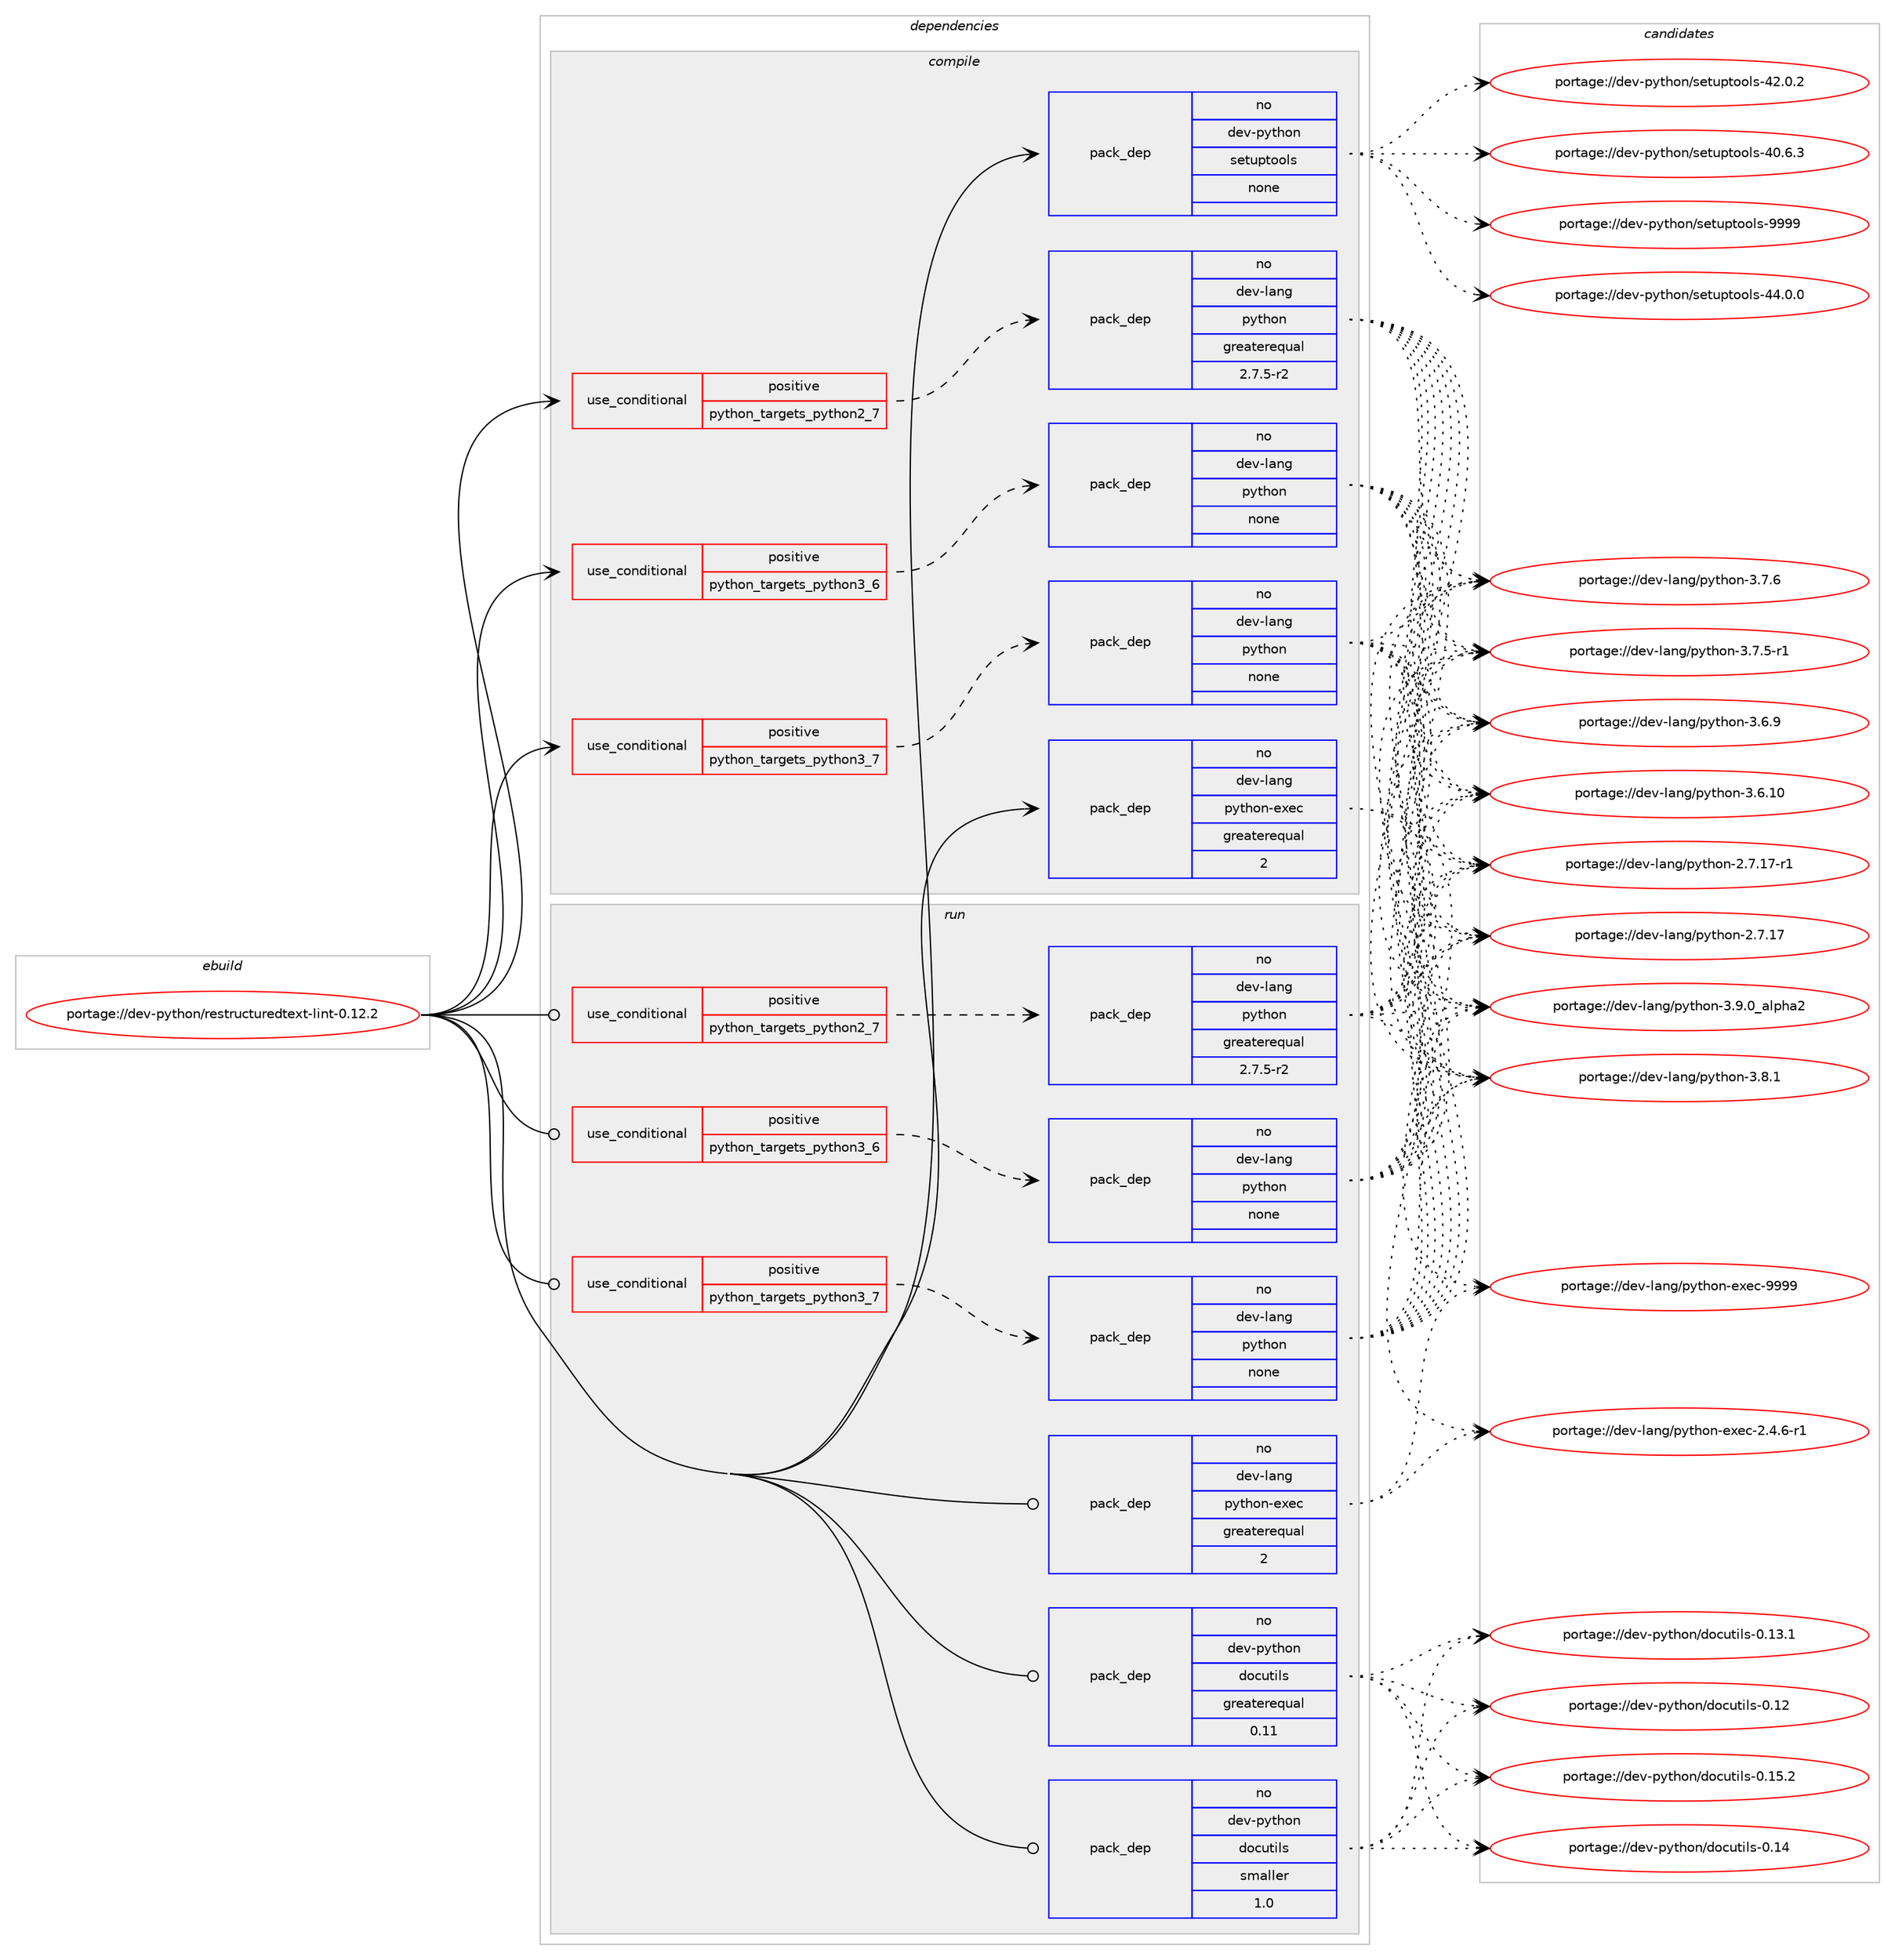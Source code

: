 digraph prolog {

# *************
# Graph options
# *************

newrank=true;
concentrate=true;
compound=true;
graph [rankdir=LR,fontname=Helvetica,fontsize=10,ranksep=1.5];#, ranksep=2.5, nodesep=0.2];
edge  [arrowhead=vee];
node  [fontname=Helvetica,fontsize=10];

# **********
# The ebuild
# **********

subgraph cluster_leftcol {
color=gray;
label=<<i>ebuild</i>>;
id [label="portage://dev-python/restructuredtext-lint-0.12.2", color=red, width=4, href="../dev-python/restructuredtext-lint-0.12.2.svg"];
}

# ****************
# The dependencies
# ****************

subgraph cluster_midcol {
color=gray;
label=<<i>dependencies</i>>;
subgraph cluster_compile {
fillcolor="#eeeeee";
style=filled;
label=<<i>compile</i>>;
subgraph cond106659 {
dependency427915 [label=<<TABLE BORDER="0" CELLBORDER="1" CELLSPACING="0" CELLPADDING="4"><TR><TD ROWSPAN="3" CELLPADDING="10">use_conditional</TD></TR><TR><TD>positive</TD></TR><TR><TD>python_targets_python2_7</TD></TR></TABLE>>, shape=none, color=red];
subgraph pack316358 {
dependency427916 [label=<<TABLE BORDER="0" CELLBORDER="1" CELLSPACING="0" CELLPADDING="4" WIDTH="220"><TR><TD ROWSPAN="6" CELLPADDING="30">pack_dep</TD></TR><TR><TD WIDTH="110">no</TD></TR><TR><TD>dev-lang</TD></TR><TR><TD>python</TD></TR><TR><TD>greaterequal</TD></TR><TR><TD>2.7.5-r2</TD></TR></TABLE>>, shape=none, color=blue];
}
dependency427915:e -> dependency427916:w [weight=20,style="dashed",arrowhead="vee"];
}
id:e -> dependency427915:w [weight=20,style="solid",arrowhead="vee"];
subgraph cond106660 {
dependency427917 [label=<<TABLE BORDER="0" CELLBORDER="1" CELLSPACING="0" CELLPADDING="4"><TR><TD ROWSPAN="3" CELLPADDING="10">use_conditional</TD></TR><TR><TD>positive</TD></TR><TR><TD>python_targets_python3_6</TD></TR></TABLE>>, shape=none, color=red];
subgraph pack316359 {
dependency427918 [label=<<TABLE BORDER="0" CELLBORDER="1" CELLSPACING="0" CELLPADDING="4" WIDTH="220"><TR><TD ROWSPAN="6" CELLPADDING="30">pack_dep</TD></TR><TR><TD WIDTH="110">no</TD></TR><TR><TD>dev-lang</TD></TR><TR><TD>python</TD></TR><TR><TD>none</TD></TR><TR><TD></TD></TR></TABLE>>, shape=none, color=blue];
}
dependency427917:e -> dependency427918:w [weight=20,style="dashed",arrowhead="vee"];
}
id:e -> dependency427917:w [weight=20,style="solid",arrowhead="vee"];
subgraph cond106661 {
dependency427919 [label=<<TABLE BORDER="0" CELLBORDER="1" CELLSPACING="0" CELLPADDING="4"><TR><TD ROWSPAN="3" CELLPADDING="10">use_conditional</TD></TR><TR><TD>positive</TD></TR><TR><TD>python_targets_python3_7</TD></TR></TABLE>>, shape=none, color=red];
subgraph pack316360 {
dependency427920 [label=<<TABLE BORDER="0" CELLBORDER="1" CELLSPACING="0" CELLPADDING="4" WIDTH="220"><TR><TD ROWSPAN="6" CELLPADDING="30">pack_dep</TD></TR><TR><TD WIDTH="110">no</TD></TR><TR><TD>dev-lang</TD></TR><TR><TD>python</TD></TR><TR><TD>none</TD></TR><TR><TD></TD></TR></TABLE>>, shape=none, color=blue];
}
dependency427919:e -> dependency427920:w [weight=20,style="dashed",arrowhead="vee"];
}
id:e -> dependency427919:w [weight=20,style="solid",arrowhead="vee"];
subgraph pack316361 {
dependency427921 [label=<<TABLE BORDER="0" CELLBORDER="1" CELLSPACING="0" CELLPADDING="4" WIDTH="220"><TR><TD ROWSPAN="6" CELLPADDING="30">pack_dep</TD></TR><TR><TD WIDTH="110">no</TD></TR><TR><TD>dev-lang</TD></TR><TR><TD>python-exec</TD></TR><TR><TD>greaterequal</TD></TR><TR><TD>2</TD></TR></TABLE>>, shape=none, color=blue];
}
id:e -> dependency427921:w [weight=20,style="solid",arrowhead="vee"];
subgraph pack316362 {
dependency427922 [label=<<TABLE BORDER="0" CELLBORDER="1" CELLSPACING="0" CELLPADDING="4" WIDTH="220"><TR><TD ROWSPAN="6" CELLPADDING="30">pack_dep</TD></TR><TR><TD WIDTH="110">no</TD></TR><TR><TD>dev-python</TD></TR><TR><TD>setuptools</TD></TR><TR><TD>none</TD></TR><TR><TD></TD></TR></TABLE>>, shape=none, color=blue];
}
id:e -> dependency427922:w [weight=20,style="solid",arrowhead="vee"];
}
subgraph cluster_compileandrun {
fillcolor="#eeeeee";
style=filled;
label=<<i>compile and run</i>>;
}
subgraph cluster_run {
fillcolor="#eeeeee";
style=filled;
label=<<i>run</i>>;
subgraph cond106662 {
dependency427923 [label=<<TABLE BORDER="0" CELLBORDER="1" CELLSPACING="0" CELLPADDING="4"><TR><TD ROWSPAN="3" CELLPADDING="10">use_conditional</TD></TR><TR><TD>positive</TD></TR><TR><TD>python_targets_python2_7</TD></TR></TABLE>>, shape=none, color=red];
subgraph pack316363 {
dependency427924 [label=<<TABLE BORDER="0" CELLBORDER="1" CELLSPACING="0" CELLPADDING="4" WIDTH="220"><TR><TD ROWSPAN="6" CELLPADDING="30">pack_dep</TD></TR><TR><TD WIDTH="110">no</TD></TR><TR><TD>dev-lang</TD></TR><TR><TD>python</TD></TR><TR><TD>greaterequal</TD></TR><TR><TD>2.7.5-r2</TD></TR></TABLE>>, shape=none, color=blue];
}
dependency427923:e -> dependency427924:w [weight=20,style="dashed",arrowhead="vee"];
}
id:e -> dependency427923:w [weight=20,style="solid",arrowhead="odot"];
subgraph cond106663 {
dependency427925 [label=<<TABLE BORDER="0" CELLBORDER="1" CELLSPACING="0" CELLPADDING="4"><TR><TD ROWSPAN="3" CELLPADDING="10">use_conditional</TD></TR><TR><TD>positive</TD></TR><TR><TD>python_targets_python3_6</TD></TR></TABLE>>, shape=none, color=red];
subgraph pack316364 {
dependency427926 [label=<<TABLE BORDER="0" CELLBORDER="1" CELLSPACING="0" CELLPADDING="4" WIDTH="220"><TR><TD ROWSPAN="6" CELLPADDING="30">pack_dep</TD></TR><TR><TD WIDTH="110">no</TD></TR><TR><TD>dev-lang</TD></TR><TR><TD>python</TD></TR><TR><TD>none</TD></TR><TR><TD></TD></TR></TABLE>>, shape=none, color=blue];
}
dependency427925:e -> dependency427926:w [weight=20,style="dashed",arrowhead="vee"];
}
id:e -> dependency427925:w [weight=20,style="solid",arrowhead="odot"];
subgraph cond106664 {
dependency427927 [label=<<TABLE BORDER="0" CELLBORDER="1" CELLSPACING="0" CELLPADDING="4"><TR><TD ROWSPAN="3" CELLPADDING="10">use_conditional</TD></TR><TR><TD>positive</TD></TR><TR><TD>python_targets_python3_7</TD></TR></TABLE>>, shape=none, color=red];
subgraph pack316365 {
dependency427928 [label=<<TABLE BORDER="0" CELLBORDER="1" CELLSPACING="0" CELLPADDING="4" WIDTH="220"><TR><TD ROWSPAN="6" CELLPADDING="30">pack_dep</TD></TR><TR><TD WIDTH="110">no</TD></TR><TR><TD>dev-lang</TD></TR><TR><TD>python</TD></TR><TR><TD>none</TD></TR><TR><TD></TD></TR></TABLE>>, shape=none, color=blue];
}
dependency427927:e -> dependency427928:w [weight=20,style="dashed",arrowhead="vee"];
}
id:e -> dependency427927:w [weight=20,style="solid",arrowhead="odot"];
subgraph pack316366 {
dependency427929 [label=<<TABLE BORDER="0" CELLBORDER="1" CELLSPACING="0" CELLPADDING="4" WIDTH="220"><TR><TD ROWSPAN="6" CELLPADDING="30">pack_dep</TD></TR><TR><TD WIDTH="110">no</TD></TR><TR><TD>dev-lang</TD></TR><TR><TD>python-exec</TD></TR><TR><TD>greaterequal</TD></TR><TR><TD>2</TD></TR></TABLE>>, shape=none, color=blue];
}
id:e -> dependency427929:w [weight=20,style="solid",arrowhead="odot"];
subgraph pack316367 {
dependency427930 [label=<<TABLE BORDER="0" CELLBORDER="1" CELLSPACING="0" CELLPADDING="4" WIDTH="220"><TR><TD ROWSPAN="6" CELLPADDING="30">pack_dep</TD></TR><TR><TD WIDTH="110">no</TD></TR><TR><TD>dev-python</TD></TR><TR><TD>docutils</TD></TR><TR><TD>greaterequal</TD></TR><TR><TD>0.11</TD></TR></TABLE>>, shape=none, color=blue];
}
id:e -> dependency427930:w [weight=20,style="solid",arrowhead="odot"];
subgraph pack316368 {
dependency427931 [label=<<TABLE BORDER="0" CELLBORDER="1" CELLSPACING="0" CELLPADDING="4" WIDTH="220"><TR><TD ROWSPAN="6" CELLPADDING="30">pack_dep</TD></TR><TR><TD WIDTH="110">no</TD></TR><TR><TD>dev-python</TD></TR><TR><TD>docutils</TD></TR><TR><TD>smaller</TD></TR><TR><TD>1.0</TD></TR></TABLE>>, shape=none, color=blue];
}
id:e -> dependency427931:w [weight=20,style="solid",arrowhead="odot"];
}
}

# **************
# The candidates
# **************

subgraph cluster_choices {
rank=same;
color=gray;
label=<<i>candidates</i>>;

subgraph choice316358 {
color=black;
nodesep=1;
choice10010111845108971101034711212111610411111045514657464895971081121049750 [label="portage://dev-lang/python-3.9.0_alpha2", color=red, width=4,href="../dev-lang/python-3.9.0_alpha2.svg"];
choice100101118451089711010347112121116104111110455146564649 [label="portage://dev-lang/python-3.8.1", color=red, width=4,href="../dev-lang/python-3.8.1.svg"];
choice100101118451089711010347112121116104111110455146554654 [label="portage://dev-lang/python-3.7.6", color=red, width=4,href="../dev-lang/python-3.7.6.svg"];
choice1001011184510897110103471121211161041111104551465546534511449 [label="portage://dev-lang/python-3.7.5-r1", color=red, width=4,href="../dev-lang/python-3.7.5-r1.svg"];
choice100101118451089711010347112121116104111110455146544657 [label="portage://dev-lang/python-3.6.9", color=red, width=4,href="../dev-lang/python-3.6.9.svg"];
choice10010111845108971101034711212111610411111045514654464948 [label="portage://dev-lang/python-3.6.10", color=red, width=4,href="../dev-lang/python-3.6.10.svg"];
choice100101118451089711010347112121116104111110455046554649554511449 [label="portage://dev-lang/python-2.7.17-r1", color=red, width=4,href="../dev-lang/python-2.7.17-r1.svg"];
choice10010111845108971101034711212111610411111045504655464955 [label="portage://dev-lang/python-2.7.17", color=red, width=4,href="../dev-lang/python-2.7.17.svg"];
dependency427916:e -> choice10010111845108971101034711212111610411111045514657464895971081121049750:w [style=dotted,weight="100"];
dependency427916:e -> choice100101118451089711010347112121116104111110455146564649:w [style=dotted,weight="100"];
dependency427916:e -> choice100101118451089711010347112121116104111110455146554654:w [style=dotted,weight="100"];
dependency427916:e -> choice1001011184510897110103471121211161041111104551465546534511449:w [style=dotted,weight="100"];
dependency427916:e -> choice100101118451089711010347112121116104111110455146544657:w [style=dotted,weight="100"];
dependency427916:e -> choice10010111845108971101034711212111610411111045514654464948:w [style=dotted,weight="100"];
dependency427916:e -> choice100101118451089711010347112121116104111110455046554649554511449:w [style=dotted,weight="100"];
dependency427916:e -> choice10010111845108971101034711212111610411111045504655464955:w [style=dotted,weight="100"];
}
subgraph choice316359 {
color=black;
nodesep=1;
choice10010111845108971101034711212111610411111045514657464895971081121049750 [label="portage://dev-lang/python-3.9.0_alpha2", color=red, width=4,href="../dev-lang/python-3.9.0_alpha2.svg"];
choice100101118451089711010347112121116104111110455146564649 [label="portage://dev-lang/python-3.8.1", color=red, width=4,href="../dev-lang/python-3.8.1.svg"];
choice100101118451089711010347112121116104111110455146554654 [label="portage://dev-lang/python-3.7.6", color=red, width=4,href="../dev-lang/python-3.7.6.svg"];
choice1001011184510897110103471121211161041111104551465546534511449 [label="portage://dev-lang/python-3.7.5-r1", color=red, width=4,href="../dev-lang/python-3.7.5-r1.svg"];
choice100101118451089711010347112121116104111110455146544657 [label="portage://dev-lang/python-3.6.9", color=red, width=4,href="../dev-lang/python-3.6.9.svg"];
choice10010111845108971101034711212111610411111045514654464948 [label="portage://dev-lang/python-3.6.10", color=red, width=4,href="../dev-lang/python-3.6.10.svg"];
choice100101118451089711010347112121116104111110455046554649554511449 [label="portage://dev-lang/python-2.7.17-r1", color=red, width=4,href="../dev-lang/python-2.7.17-r1.svg"];
choice10010111845108971101034711212111610411111045504655464955 [label="portage://dev-lang/python-2.7.17", color=red, width=4,href="../dev-lang/python-2.7.17.svg"];
dependency427918:e -> choice10010111845108971101034711212111610411111045514657464895971081121049750:w [style=dotted,weight="100"];
dependency427918:e -> choice100101118451089711010347112121116104111110455146564649:w [style=dotted,weight="100"];
dependency427918:e -> choice100101118451089711010347112121116104111110455146554654:w [style=dotted,weight="100"];
dependency427918:e -> choice1001011184510897110103471121211161041111104551465546534511449:w [style=dotted,weight="100"];
dependency427918:e -> choice100101118451089711010347112121116104111110455146544657:w [style=dotted,weight="100"];
dependency427918:e -> choice10010111845108971101034711212111610411111045514654464948:w [style=dotted,weight="100"];
dependency427918:e -> choice100101118451089711010347112121116104111110455046554649554511449:w [style=dotted,weight="100"];
dependency427918:e -> choice10010111845108971101034711212111610411111045504655464955:w [style=dotted,weight="100"];
}
subgraph choice316360 {
color=black;
nodesep=1;
choice10010111845108971101034711212111610411111045514657464895971081121049750 [label="portage://dev-lang/python-3.9.0_alpha2", color=red, width=4,href="../dev-lang/python-3.9.0_alpha2.svg"];
choice100101118451089711010347112121116104111110455146564649 [label="portage://dev-lang/python-3.8.1", color=red, width=4,href="../dev-lang/python-3.8.1.svg"];
choice100101118451089711010347112121116104111110455146554654 [label="portage://dev-lang/python-3.7.6", color=red, width=4,href="../dev-lang/python-3.7.6.svg"];
choice1001011184510897110103471121211161041111104551465546534511449 [label="portage://dev-lang/python-3.7.5-r1", color=red, width=4,href="../dev-lang/python-3.7.5-r1.svg"];
choice100101118451089711010347112121116104111110455146544657 [label="portage://dev-lang/python-3.6.9", color=red, width=4,href="../dev-lang/python-3.6.9.svg"];
choice10010111845108971101034711212111610411111045514654464948 [label="portage://dev-lang/python-3.6.10", color=red, width=4,href="../dev-lang/python-3.6.10.svg"];
choice100101118451089711010347112121116104111110455046554649554511449 [label="portage://dev-lang/python-2.7.17-r1", color=red, width=4,href="../dev-lang/python-2.7.17-r1.svg"];
choice10010111845108971101034711212111610411111045504655464955 [label="portage://dev-lang/python-2.7.17", color=red, width=4,href="../dev-lang/python-2.7.17.svg"];
dependency427920:e -> choice10010111845108971101034711212111610411111045514657464895971081121049750:w [style=dotted,weight="100"];
dependency427920:e -> choice100101118451089711010347112121116104111110455146564649:w [style=dotted,weight="100"];
dependency427920:e -> choice100101118451089711010347112121116104111110455146554654:w [style=dotted,weight="100"];
dependency427920:e -> choice1001011184510897110103471121211161041111104551465546534511449:w [style=dotted,weight="100"];
dependency427920:e -> choice100101118451089711010347112121116104111110455146544657:w [style=dotted,weight="100"];
dependency427920:e -> choice10010111845108971101034711212111610411111045514654464948:w [style=dotted,weight="100"];
dependency427920:e -> choice100101118451089711010347112121116104111110455046554649554511449:w [style=dotted,weight="100"];
dependency427920:e -> choice10010111845108971101034711212111610411111045504655464955:w [style=dotted,weight="100"];
}
subgraph choice316361 {
color=black;
nodesep=1;
choice10010111845108971101034711212111610411111045101120101994557575757 [label="portage://dev-lang/python-exec-9999", color=red, width=4,href="../dev-lang/python-exec-9999.svg"];
choice10010111845108971101034711212111610411111045101120101994550465246544511449 [label="portage://dev-lang/python-exec-2.4.6-r1", color=red, width=4,href="../dev-lang/python-exec-2.4.6-r1.svg"];
dependency427921:e -> choice10010111845108971101034711212111610411111045101120101994557575757:w [style=dotted,weight="100"];
dependency427921:e -> choice10010111845108971101034711212111610411111045101120101994550465246544511449:w [style=dotted,weight="100"];
}
subgraph choice316362 {
color=black;
nodesep=1;
choice10010111845112121116104111110471151011161171121161111111081154557575757 [label="portage://dev-python/setuptools-9999", color=red, width=4,href="../dev-python/setuptools-9999.svg"];
choice100101118451121211161041111104711510111611711211611111110811545525246484648 [label="portage://dev-python/setuptools-44.0.0", color=red, width=4,href="../dev-python/setuptools-44.0.0.svg"];
choice100101118451121211161041111104711510111611711211611111110811545525046484650 [label="portage://dev-python/setuptools-42.0.2", color=red, width=4,href="../dev-python/setuptools-42.0.2.svg"];
choice100101118451121211161041111104711510111611711211611111110811545524846544651 [label="portage://dev-python/setuptools-40.6.3", color=red, width=4,href="../dev-python/setuptools-40.6.3.svg"];
dependency427922:e -> choice10010111845112121116104111110471151011161171121161111111081154557575757:w [style=dotted,weight="100"];
dependency427922:e -> choice100101118451121211161041111104711510111611711211611111110811545525246484648:w [style=dotted,weight="100"];
dependency427922:e -> choice100101118451121211161041111104711510111611711211611111110811545525046484650:w [style=dotted,weight="100"];
dependency427922:e -> choice100101118451121211161041111104711510111611711211611111110811545524846544651:w [style=dotted,weight="100"];
}
subgraph choice316363 {
color=black;
nodesep=1;
choice10010111845108971101034711212111610411111045514657464895971081121049750 [label="portage://dev-lang/python-3.9.0_alpha2", color=red, width=4,href="../dev-lang/python-3.9.0_alpha2.svg"];
choice100101118451089711010347112121116104111110455146564649 [label="portage://dev-lang/python-3.8.1", color=red, width=4,href="../dev-lang/python-3.8.1.svg"];
choice100101118451089711010347112121116104111110455146554654 [label="portage://dev-lang/python-3.7.6", color=red, width=4,href="../dev-lang/python-3.7.6.svg"];
choice1001011184510897110103471121211161041111104551465546534511449 [label="portage://dev-lang/python-3.7.5-r1", color=red, width=4,href="../dev-lang/python-3.7.5-r1.svg"];
choice100101118451089711010347112121116104111110455146544657 [label="portage://dev-lang/python-3.6.9", color=red, width=4,href="../dev-lang/python-3.6.9.svg"];
choice10010111845108971101034711212111610411111045514654464948 [label="portage://dev-lang/python-3.6.10", color=red, width=4,href="../dev-lang/python-3.6.10.svg"];
choice100101118451089711010347112121116104111110455046554649554511449 [label="portage://dev-lang/python-2.7.17-r1", color=red, width=4,href="../dev-lang/python-2.7.17-r1.svg"];
choice10010111845108971101034711212111610411111045504655464955 [label="portage://dev-lang/python-2.7.17", color=red, width=4,href="../dev-lang/python-2.7.17.svg"];
dependency427924:e -> choice10010111845108971101034711212111610411111045514657464895971081121049750:w [style=dotted,weight="100"];
dependency427924:e -> choice100101118451089711010347112121116104111110455146564649:w [style=dotted,weight="100"];
dependency427924:e -> choice100101118451089711010347112121116104111110455146554654:w [style=dotted,weight="100"];
dependency427924:e -> choice1001011184510897110103471121211161041111104551465546534511449:w [style=dotted,weight="100"];
dependency427924:e -> choice100101118451089711010347112121116104111110455146544657:w [style=dotted,weight="100"];
dependency427924:e -> choice10010111845108971101034711212111610411111045514654464948:w [style=dotted,weight="100"];
dependency427924:e -> choice100101118451089711010347112121116104111110455046554649554511449:w [style=dotted,weight="100"];
dependency427924:e -> choice10010111845108971101034711212111610411111045504655464955:w [style=dotted,weight="100"];
}
subgraph choice316364 {
color=black;
nodesep=1;
choice10010111845108971101034711212111610411111045514657464895971081121049750 [label="portage://dev-lang/python-3.9.0_alpha2", color=red, width=4,href="../dev-lang/python-3.9.0_alpha2.svg"];
choice100101118451089711010347112121116104111110455146564649 [label="portage://dev-lang/python-3.8.1", color=red, width=4,href="../dev-lang/python-3.8.1.svg"];
choice100101118451089711010347112121116104111110455146554654 [label="portage://dev-lang/python-3.7.6", color=red, width=4,href="../dev-lang/python-3.7.6.svg"];
choice1001011184510897110103471121211161041111104551465546534511449 [label="portage://dev-lang/python-3.7.5-r1", color=red, width=4,href="../dev-lang/python-3.7.5-r1.svg"];
choice100101118451089711010347112121116104111110455146544657 [label="portage://dev-lang/python-3.6.9", color=red, width=4,href="../dev-lang/python-3.6.9.svg"];
choice10010111845108971101034711212111610411111045514654464948 [label="portage://dev-lang/python-3.6.10", color=red, width=4,href="../dev-lang/python-3.6.10.svg"];
choice100101118451089711010347112121116104111110455046554649554511449 [label="portage://dev-lang/python-2.7.17-r1", color=red, width=4,href="../dev-lang/python-2.7.17-r1.svg"];
choice10010111845108971101034711212111610411111045504655464955 [label="portage://dev-lang/python-2.7.17", color=red, width=4,href="../dev-lang/python-2.7.17.svg"];
dependency427926:e -> choice10010111845108971101034711212111610411111045514657464895971081121049750:w [style=dotted,weight="100"];
dependency427926:e -> choice100101118451089711010347112121116104111110455146564649:w [style=dotted,weight="100"];
dependency427926:e -> choice100101118451089711010347112121116104111110455146554654:w [style=dotted,weight="100"];
dependency427926:e -> choice1001011184510897110103471121211161041111104551465546534511449:w [style=dotted,weight="100"];
dependency427926:e -> choice100101118451089711010347112121116104111110455146544657:w [style=dotted,weight="100"];
dependency427926:e -> choice10010111845108971101034711212111610411111045514654464948:w [style=dotted,weight="100"];
dependency427926:e -> choice100101118451089711010347112121116104111110455046554649554511449:w [style=dotted,weight="100"];
dependency427926:e -> choice10010111845108971101034711212111610411111045504655464955:w [style=dotted,weight="100"];
}
subgraph choice316365 {
color=black;
nodesep=1;
choice10010111845108971101034711212111610411111045514657464895971081121049750 [label="portage://dev-lang/python-3.9.0_alpha2", color=red, width=4,href="../dev-lang/python-3.9.0_alpha2.svg"];
choice100101118451089711010347112121116104111110455146564649 [label="portage://dev-lang/python-3.8.1", color=red, width=4,href="../dev-lang/python-3.8.1.svg"];
choice100101118451089711010347112121116104111110455146554654 [label="portage://dev-lang/python-3.7.6", color=red, width=4,href="../dev-lang/python-3.7.6.svg"];
choice1001011184510897110103471121211161041111104551465546534511449 [label="portage://dev-lang/python-3.7.5-r1", color=red, width=4,href="../dev-lang/python-3.7.5-r1.svg"];
choice100101118451089711010347112121116104111110455146544657 [label="portage://dev-lang/python-3.6.9", color=red, width=4,href="../dev-lang/python-3.6.9.svg"];
choice10010111845108971101034711212111610411111045514654464948 [label="portage://dev-lang/python-3.6.10", color=red, width=4,href="../dev-lang/python-3.6.10.svg"];
choice100101118451089711010347112121116104111110455046554649554511449 [label="portage://dev-lang/python-2.7.17-r1", color=red, width=4,href="../dev-lang/python-2.7.17-r1.svg"];
choice10010111845108971101034711212111610411111045504655464955 [label="portage://dev-lang/python-2.7.17", color=red, width=4,href="../dev-lang/python-2.7.17.svg"];
dependency427928:e -> choice10010111845108971101034711212111610411111045514657464895971081121049750:w [style=dotted,weight="100"];
dependency427928:e -> choice100101118451089711010347112121116104111110455146564649:w [style=dotted,weight="100"];
dependency427928:e -> choice100101118451089711010347112121116104111110455146554654:w [style=dotted,weight="100"];
dependency427928:e -> choice1001011184510897110103471121211161041111104551465546534511449:w [style=dotted,weight="100"];
dependency427928:e -> choice100101118451089711010347112121116104111110455146544657:w [style=dotted,weight="100"];
dependency427928:e -> choice10010111845108971101034711212111610411111045514654464948:w [style=dotted,weight="100"];
dependency427928:e -> choice100101118451089711010347112121116104111110455046554649554511449:w [style=dotted,weight="100"];
dependency427928:e -> choice10010111845108971101034711212111610411111045504655464955:w [style=dotted,weight="100"];
}
subgraph choice316366 {
color=black;
nodesep=1;
choice10010111845108971101034711212111610411111045101120101994557575757 [label="portage://dev-lang/python-exec-9999", color=red, width=4,href="../dev-lang/python-exec-9999.svg"];
choice10010111845108971101034711212111610411111045101120101994550465246544511449 [label="portage://dev-lang/python-exec-2.4.6-r1", color=red, width=4,href="../dev-lang/python-exec-2.4.6-r1.svg"];
dependency427929:e -> choice10010111845108971101034711212111610411111045101120101994557575757:w [style=dotted,weight="100"];
dependency427929:e -> choice10010111845108971101034711212111610411111045101120101994550465246544511449:w [style=dotted,weight="100"];
}
subgraph choice316367 {
color=black;
nodesep=1;
choice10010111845112121116104111110471001119911711610510811545484649534650 [label="portage://dev-python/docutils-0.15.2", color=red, width=4,href="../dev-python/docutils-0.15.2.svg"];
choice1001011184511212111610411111047100111991171161051081154548464952 [label="portage://dev-python/docutils-0.14", color=red, width=4,href="../dev-python/docutils-0.14.svg"];
choice10010111845112121116104111110471001119911711610510811545484649514649 [label="portage://dev-python/docutils-0.13.1", color=red, width=4,href="../dev-python/docutils-0.13.1.svg"];
choice1001011184511212111610411111047100111991171161051081154548464950 [label="portage://dev-python/docutils-0.12", color=red, width=4,href="../dev-python/docutils-0.12.svg"];
dependency427930:e -> choice10010111845112121116104111110471001119911711610510811545484649534650:w [style=dotted,weight="100"];
dependency427930:e -> choice1001011184511212111610411111047100111991171161051081154548464952:w [style=dotted,weight="100"];
dependency427930:e -> choice10010111845112121116104111110471001119911711610510811545484649514649:w [style=dotted,weight="100"];
dependency427930:e -> choice1001011184511212111610411111047100111991171161051081154548464950:w [style=dotted,weight="100"];
}
subgraph choice316368 {
color=black;
nodesep=1;
choice10010111845112121116104111110471001119911711610510811545484649534650 [label="portage://dev-python/docutils-0.15.2", color=red, width=4,href="../dev-python/docutils-0.15.2.svg"];
choice1001011184511212111610411111047100111991171161051081154548464952 [label="portage://dev-python/docutils-0.14", color=red, width=4,href="../dev-python/docutils-0.14.svg"];
choice10010111845112121116104111110471001119911711610510811545484649514649 [label="portage://dev-python/docutils-0.13.1", color=red, width=4,href="../dev-python/docutils-0.13.1.svg"];
choice1001011184511212111610411111047100111991171161051081154548464950 [label="portage://dev-python/docutils-0.12", color=red, width=4,href="../dev-python/docutils-0.12.svg"];
dependency427931:e -> choice10010111845112121116104111110471001119911711610510811545484649534650:w [style=dotted,weight="100"];
dependency427931:e -> choice1001011184511212111610411111047100111991171161051081154548464952:w [style=dotted,weight="100"];
dependency427931:e -> choice10010111845112121116104111110471001119911711610510811545484649514649:w [style=dotted,weight="100"];
dependency427931:e -> choice1001011184511212111610411111047100111991171161051081154548464950:w [style=dotted,weight="100"];
}
}

}
